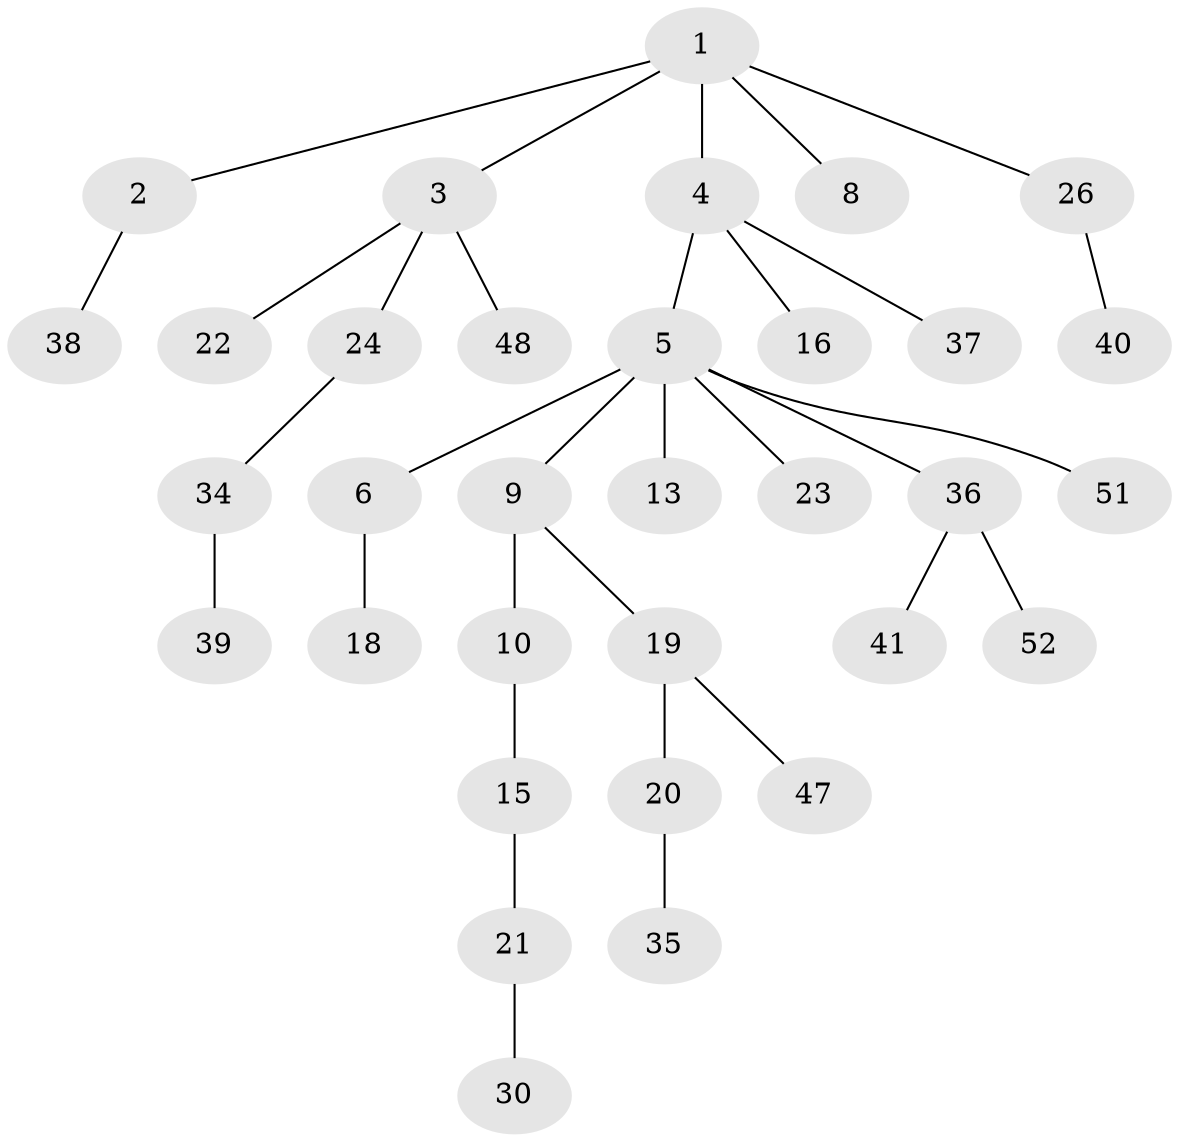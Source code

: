 // Generated by graph-tools (version 1.1) at 2025/24/03/03/25 07:24:05]
// undirected, 33 vertices, 32 edges
graph export_dot {
graph [start="1"]
  node [color=gray90,style=filled];
  1 [super="+12"];
  2 [super="+28"];
  3 [super="+11"];
  4 [super="+27"];
  5 [super="+7"];
  6 [super="+54"];
  8 [super="+29"];
  9 [super="+14"];
  10;
  13 [super="+17"];
  15 [super="+50"];
  16 [super="+32"];
  18 [super="+33"];
  19 [super="+45"];
  20 [super="+25"];
  21;
  22 [super="+44"];
  23;
  24;
  26;
  30 [super="+31"];
  34 [super="+49"];
  35 [super="+57"];
  36 [super="+46"];
  37;
  38 [super="+55"];
  39 [super="+42"];
  40 [super="+43"];
  41 [super="+53"];
  47;
  48;
  51;
  52 [super="+56"];
  1 -- 2;
  1 -- 3;
  1 -- 4;
  1 -- 8;
  1 -- 26;
  2 -- 38;
  3 -- 24;
  3 -- 48;
  3 -- 22;
  4 -- 5;
  4 -- 16;
  4 -- 37;
  5 -- 6;
  5 -- 13;
  5 -- 51;
  5 -- 36;
  5 -- 23;
  5 -- 9;
  6 -- 18;
  9 -- 10;
  9 -- 19;
  10 -- 15;
  15 -- 21;
  19 -- 20;
  19 -- 47;
  20 -- 35;
  21 -- 30;
  24 -- 34;
  26 -- 40;
  34 -- 39;
  36 -- 41;
  36 -- 52;
}
